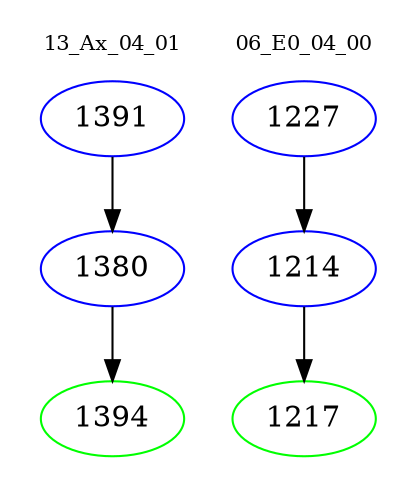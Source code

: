 digraph{
subgraph cluster_0 {
color = white
label = "13_Ax_04_01";
fontsize=10;
T0_1391 [label="1391", color="blue"]
T0_1391 -> T0_1380 [color="black"]
T0_1380 [label="1380", color="blue"]
T0_1380 -> T0_1394 [color="black"]
T0_1394 [label="1394", color="green"]
}
subgraph cluster_1 {
color = white
label = "06_E0_04_00";
fontsize=10;
T1_1227 [label="1227", color="blue"]
T1_1227 -> T1_1214 [color="black"]
T1_1214 [label="1214", color="blue"]
T1_1214 -> T1_1217 [color="black"]
T1_1217 [label="1217", color="green"]
}
}
